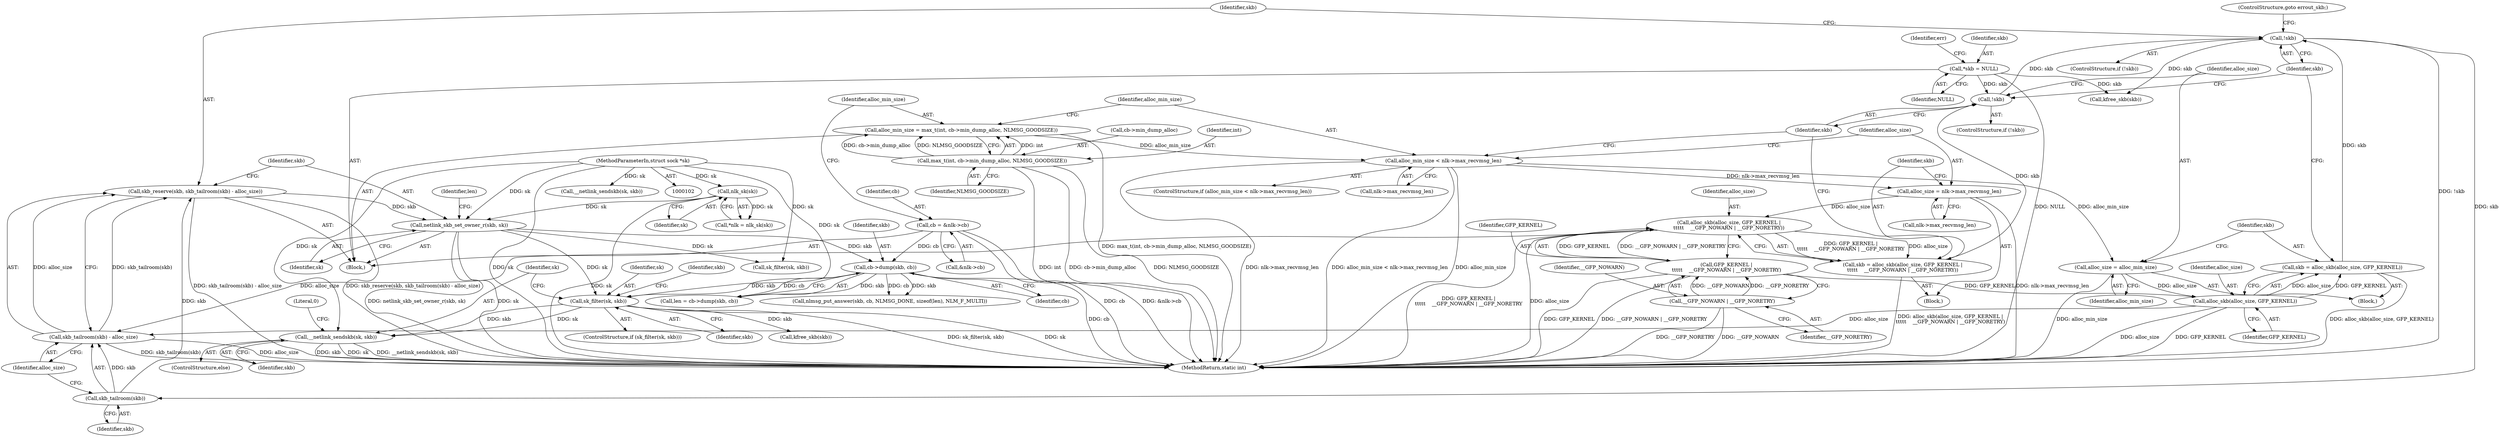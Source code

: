 digraph "0_linux_92964c79b357efd980812c4de5c1fd2ec8bb5520@API" {
"1000232" [label="(Call,__netlink_sendskb(sk, skb))"];
"1000226" [label="(Call,sk_filter(sk, skb))"];
"1000208" [label="(Call,netlink_skb_set_owner_r(skb, sk))"];
"1000202" [label="(Call,skb_reserve(skb, skb_tailroom(skb) - alloc_size))"];
"1000205" [label="(Call,skb_tailroom(skb))"];
"1000199" [label="(Call,!skb)"];
"1000187" [label="(Call,!skb)"];
"1000177" [label="(Call,skb = alloc_skb(alloc_size, GFP_KERNEL |\n\t\t\t\t\t    __GFP_NOWARN | __GFP_NORETRY))"];
"1000179" [label="(Call,alloc_skb(alloc_size, GFP_KERNEL |\n\t\t\t\t\t    __GFP_NOWARN | __GFP_NORETRY))"];
"1000172" [label="(Call,alloc_size = nlk->max_recvmsg_len)"];
"1000166" [label="(Call,alloc_min_size < nlk->max_recvmsg_len)"];
"1000157" [label="(Call,alloc_min_size = max_t(int, cb->min_dump_alloc, NLMSG_GOODSIZE))"];
"1000159" [label="(Call,max_t(int, cb->min_dump_alloc, NLMSG_GOODSIZE))"];
"1000181" [label="(Call,GFP_KERNEL |\n\t\t\t\t\t    __GFP_NOWARN | __GFP_NORETRY)"];
"1000183" [label="(Call,__GFP_NOWARN | __GFP_NORETRY)"];
"1000112" [label="(Call,*skb = NULL)"];
"1000193" [label="(Call,skb = alloc_skb(alloc_size, GFP_KERNEL))"];
"1000195" [label="(Call,alloc_skb(alloc_size, GFP_KERNEL))"];
"1000190" [label="(Call,alloc_size = alloc_min_size)"];
"1000204" [label="(Call,skb_tailroom(skb) - alloc_size)"];
"1000108" [label="(Call,nlk_sk(sk))"];
"1000103" [label="(MethodParameterIn,struct sock *sk)"];
"1000213" [label="(Call,cb->dump(skb, cb))"];
"1000151" [label="(Call,cb = &nlk->cb)"];
"1000108" [label="(Call,nlk_sk(sk))"];
"1000226" [label="(Call,sk_filter(sk, skb))"];
"1000206" [label="(Identifier,skb)"];
"1000189" [label="(Block,)"];
"1000184" [label="(Identifier,__GFP_NOWARN)"];
"1000239" [label="(Call,nlmsg_put_answer(skb, cb, NLMSG_DONE, sizeof(len), NLM_F_MULTI))"];
"1000109" [label="(Identifier,sk)"];
"1000204" [label="(Call,skb_tailroom(skb) - alloc_size)"];
"1000199" [label="(Call,!skb)"];
"1000182" [label="(Identifier,GFP_KERNEL)"];
"1000179" [label="(Call,alloc_skb(alloc_size, GFP_KERNEL |\n\t\t\t\t\t    __GFP_NOWARN | __GFP_NORETRY))"];
"1000106" [label="(Call,*nlk = nlk_sk(sk))"];
"1000267" [label="(Call,__netlink_sendskb(sk, skb))"];
"1000151" [label="(Call,cb = &nlk->cb)"];
"1000232" [label="(Call,__netlink_sendskb(sk, skb))"];
"1000157" [label="(Call,alloc_min_size = max_t(int, cb->min_dump_alloc, NLMSG_GOODSIZE))"];
"1000114" [label="(Identifier,NULL)"];
"1000197" [label="(Identifier,GFP_KERNEL)"];
"1000167" [label="(Identifier,alloc_min_size)"];
"1000120" [label="(Identifier,err)"];
"1000180" [label="(Identifier,alloc_size)"];
"1000194" [label="(Identifier,skb)"];
"1000166" [label="(Call,alloc_min_size < nlk->max_recvmsg_len)"];
"1000225" [label="(ControlStructure,if (sk_filter(sk, skb)))"];
"1000196" [label="(Identifier,alloc_size)"];
"1000212" [label="(Identifier,len)"];
"1000205" [label="(Call,skb_tailroom(skb))"];
"1000174" [label="(Call,nlk->max_recvmsg_len)"];
"1000236" [label="(Literal,0)"];
"1000213" [label="(Call,cb->dump(skb, cb))"];
"1000207" [label="(Identifier,alloc_size)"];
"1000178" [label="(Identifier,skb)"];
"1000113" [label="(Identifier,skb)"];
"1000193" [label="(Call,skb = alloc_skb(alloc_size, GFP_KERNEL))"];
"1000230" [label="(Identifier,skb)"];
"1000191" [label="(Identifier,alloc_size)"];
"1000173" [label="(Identifier,alloc_size)"];
"1000190" [label="(Call,alloc_size = alloc_min_size)"];
"1000186" [label="(ControlStructure,if (!skb))"];
"1000208" [label="(Call,netlink_skb_set_owner_r(skb, sk))"];
"1000168" [label="(Call,nlk->max_recvmsg_len)"];
"1000187" [label="(Call,!skb)"];
"1000152" [label="(Identifier,cb)"];
"1000211" [label="(Call,len = cb->dump(skb, cb))"];
"1000306" [label="(Call,kfree_skb(skb))"];
"1000227" [label="(Identifier,sk)"];
"1000200" [label="(Identifier,skb)"];
"1000112" [label="(Call,*skb = NULL)"];
"1000159" [label="(Call,max_t(int, cb->min_dump_alloc, NLMSG_GOODSIZE))"];
"1000165" [label="(ControlStructure,if (alloc_min_size < nlk->max_recvmsg_len))"];
"1000231" [label="(ControlStructure,else)"];
"1000198" [label="(ControlStructure,if (!skb))"];
"1000172" [label="(Call,alloc_size = nlk->max_recvmsg_len)"];
"1000310" [label="(MethodReturn,static int)"];
"1000158" [label="(Identifier,alloc_min_size)"];
"1000210" [label="(Identifier,sk)"];
"1000161" [label="(Call,cb->min_dump_alloc)"];
"1000228" [label="(Identifier,skb)"];
"1000183" [label="(Call,__GFP_NOWARN | __GFP_NORETRY)"];
"1000195" [label="(Call,alloc_skb(alloc_size, GFP_KERNEL))"];
"1000192" [label="(Identifier,alloc_min_size)"];
"1000185" [label="(Identifier,__GFP_NORETRY)"];
"1000214" [label="(Identifier,skb)"];
"1000261" [label="(Call,sk_filter(sk, skb))"];
"1000201" [label="(ControlStructure,goto errout_skb;)"];
"1000203" [label="(Identifier,skb)"];
"1000177" [label="(Call,skb = alloc_skb(alloc_size, GFP_KERNEL |\n\t\t\t\t\t    __GFP_NOWARN | __GFP_NORETRY))"];
"1000234" [label="(Identifier,skb)"];
"1000233" [label="(Identifier,sk)"];
"1000209" [label="(Identifier,skb)"];
"1000181" [label="(Call,GFP_KERNEL |\n\t\t\t\t\t    __GFP_NOWARN | __GFP_NORETRY)"];
"1000202" [label="(Call,skb_reserve(skb, skb_tailroom(skb) - alloc_size))"];
"1000171" [label="(Block,)"];
"1000103" [label="(MethodParameterIn,struct sock *sk)"];
"1000164" [label="(Identifier,NLMSG_GOODSIZE)"];
"1000160" [label="(Identifier,int)"];
"1000104" [label="(Block,)"];
"1000215" [label="(Identifier,cb)"];
"1000229" [label="(Call,kfree_skb(skb))"];
"1000153" [label="(Call,&nlk->cb)"];
"1000188" [label="(Identifier,skb)"];
"1000232" -> "1000231"  [label="AST: "];
"1000232" -> "1000234"  [label="CFG: "];
"1000233" -> "1000232"  [label="AST: "];
"1000234" -> "1000232"  [label="AST: "];
"1000236" -> "1000232"  [label="CFG: "];
"1000232" -> "1000310"  [label="DDG: sk"];
"1000232" -> "1000310"  [label="DDG: __netlink_sendskb(sk, skb)"];
"1000232" -> "1000310"  [label="DDG: skb"];
"1000226" -> "1000232"  [label="DDG: sk"];
"1000226" -> "1000232"  [label="DDG: skb"];
"1000103" -> "1000232"  [label="DDG: sk"];
"1000226" -> "1000225"  [label="AST: "];
"1000226" -> "1000228"  [label="CFG: "];
"1000227" -> "1000226"  [label="AST: "];
"1000228" -> "1000226"  [label="AST: "];
"1000230" -> "1000226"  [label="CFG: "];
"1000233" -> "1000226"  [label="CFG: "];
"1000226" -> "1000310"  [label="DDG: sk_filter(sk, skb)"];
"1000226" -> "1000310"  [label="DDG: sk"];
"1000208" -> "1000226"  [label="DDG: sk"];
"1000103" -> "1000226"  [label="DDG: sk"];
"1000213" -> "1000226"  [label="DDG: skb"];
"1000226" -> "1000229"  [label="DDG: skb"];
"1000208" -> "1000104"  [label="AST: "];
"1000208" -> "1000210"  [label="CFG: "];
"1000209" -> "1000208"  [label="AST: "];
"1000210" -> "1000208"  [label="AST: "];
"1000212" -> "1000208"  [label="CFG: "];
"1000208" -> "1000310"  [label="DDG: sk"];
"1000208" -> "1000310"  [label="DDG: netlink_skb_set_owner_r(skb, sk)"];
"1000202" -> "1000208"  [label="DDG: skb"];
"1000108" -> "1000208"  [label="DDG: sk"];
"1000103" -> "1000208"  [label="DDG: sk"];
"1000208" -> "1000213"  [label="DDG: skb"];
"1000208" -> "1000261"  [label="DDG: sk"];
"1000202" -> "1000104"  [label="AST: "];
"1000202" -> "1000204"  [label="CFG: "];
"1000203" -> "1000202"  [label="AST: "];
"1000204" -> "1000202"  [label="AST: "];
"1000209" -> "1000202"  [label="CFG: "];
"1000202" -> "1000310"  [label="DDG: skb_tailroom(skb) - alloc_size"];
"1000202" -> "1000310"  [label="DDG: skb_reserve(skb, skb_tailroom(skb) - alloc_size)"];
"1000205" -> "1000202"  [label="DDG: skb"];
"1000204" -> "1000202"  [label="DDG: skb_tailroom(skb)"];
"1000204" -> "1000202"  [label="DDG: alloc_size"];
"1000205" -> "1000204"  [label="AST: "];
"1000205" -> "1000206"  [label="CFG: "];
"1000206" -> "1000205"  [label="AST: "];
"1000207" -> "1000205"  [label="CFG: "];
"1000205" -> "1000204"  [label="DDG: skb"];
"1000199" -> "1000205"  [label="DDG: skb"];
"1000199" -> "1000198"  [label="AST: "];
"1000199" -> "1000200"  [label="CFG: "];
"1000200" -> "1000199"  [label="AST: "];
"1000201" -> "1000199"  [label="CFG: "];
"1000203" -> "1000199"  [label="CFG: "];
"1000199" -> "1000310"  [label="DDG: !skb"];
"1000187" -> "1000199"  [label="DDG: skb"];
"1000193" -> "1000199"  [label="DDG: skb"];
"1000199" -> "1000306"  [label="DDG: skb"];
"1000187" -> "1000186"  [label="AST: "];
"1000187" -> "1000188"  [label="CFG: "];
"1000188" -> "1000187"  [label="AST: "];
"1000191" -> "1000187"  [label="CFG: "];
"1000200" -> "1000187"  [label="CFG: "];
"1000177" -> "1000187"  [label="DDG: skb"];
"1000112" -> "1000187"  [label="DDG: skb"];
"1000177" -> "1000171"  [label="AST: "];
"1000177" -> "1000179"  [label="CFG: "];
"1000178" -> "1000177"  [label="AST: "];
"1000179" -> "1000177"  [label="AST: "];
"1000188" -> "1000177"  [label="CFG: "];
"1000177" -> "1000310"  [label="DDG: alloc_skb(alloc_size, GFP_KERNEL |\n\t\t\t\t\t    __GFP_NOWARN | __GFP_NORETRY)"];
"1000179" -> "1000177"  [label="DDG: alloc_size"];
"1000179" -> "1000177"  [label="DDG: GFP_KERNEL |\n\t\t\t\t\t    __GFP_NOWARN | __GFP_NORETRY"];
"1000179" -> "1000181"  [label="CFG: "];
"1000180" -> "1000179"  [label="AST: "];
"1000181" -> "1000179"  [label="AST: "];
"1000179" -> "1000310"  [label="DDG: GFP_KERNEL |\n\t\t\t\t\t    __GFP_NOWARN | __GFP_NORETRY"];
"1000179" -> "1000310"  [label="DDG: alloc_size"];
"1000172" -> "1000179"  [label="DDG: alloc_size"];
"1000181" -> "1000179"  [label="DDG: GFP_KERNEL"];
"1000181" -> "1000179"  [label="DDG: __GFP_NOWARN | __GFP_NORETRY"];
"1000179" -> "1000204"  [label="DDG: alloc_size"];
"1000172" -> "1000171"  [label="AST: "];
"1000172" -> "1000174"  [label="CFG: "];
"1000173" -> "1000172"  [label="AST: "];
"1000174" -> "1000172"  [label="AST: "];
"1000178" -> "1000172"  [label="CFG: "];
"1000172" -> "1000310"  [label="DDG: nlk->max_recvmsg_len"];
"1000166" -> "1000172"  [label="DDG: nlk->max_recvmsg_len"];
"1000166" -> "1000165"  [label="AST: "];
"1000166" -> "1000168"  [label="CFG: "];
"1000167" -> "1000166"  [label="AST: "];
"1000168" -> "1000166"  [label="AST: "];
"1000173" -> "1000166"  [label="CFG: "];
"1000188" -> "1000166"  [label="CFG: "];
"1000166" -> "1000310"  [label="DDG: nlk->max_recvmsg_len"];
"1000166" -> "1000310"  [label="DDG: alloc_min_size < nlk->max_recvmsg_len"];
"1000166" -> "1000310"  [label="DDG: alloc_min_size"];
"1000157" -> "1000166"  [label="DDG: alloc_min_size"];
"1000166" -> "1000190"  [label="DDG: alloc_min_size"];
"1000157" -> "1000104"  [label="AST: "];
"1000157" -> "1000159"  [label="CFG: "];
"1000158" -> "1000157"  [label="AST: "];
"1000159" -> "1000157"  [label="AST: "];
"1000167" -> "1000157"  [label="CFG: "];
"1000157" -> "1000310"  [label="DDG: max_t(int, cb->min_dump_alloc, NLMSG_GOODSIZE)"];
"1000159" -> "1000157"  [label="DDG: int"];
"1000159" -> "1000157"  [label="DDG: cb->min_dump_alloc"];
"1000159" -> "1000157"  [label="DDG: NLMSG_GOODSIZE"];
"1000159" -> "1000164"  [label="CFG: "];
"1000160" -> "1000159"  [label="AST: "];
"1000161" -> "1000159"  [label="AST: "];
"1000164" -> "1000159"  [label="AST: "];
"1000159" -> "1000310"  [label="DDG: NLMSG_GOODSIZE"];
"1000159" -> "1000310"  [label="DDG: int"];
"1000159" -> "1000310"  [label="DDG: cb->min_dump_alloc"];
"1000181" -> "1000183"  [label="CFG: "];
"1000182" -> "1000181"  [label="AST: "];
"1000183" -> "1000181"  [label="AST: "];
"1000181" -> "1000310"  [label="DDG: GFP_KERNEL"];
"1000181" -> "1000310"  [label="DDG: __GFP_NOWARN | __GFP_NORETRY"];
"1000183" -> "1000181"  [label="DDG: __GFP_NOWARN"];
"1000183" -> "1000181"  [label="DDG: __GFP_NORETRY"];
"1000181" -> "1000195"  [label="DDG: GFP_KERNEL"];
"1000183" -> "1000185"  [label="CFG: "];
"1000184" -> "1000183"  [label="AST: "];
"1000185" -> "1000183"  [label="AST: "];
"1000183" -> "1000310"  [label="DDG: __GFP_NORETRY"];
"1000183" -> "1000310"  [label="DDG: __GFP_NOWARN"];
"1000112" -> "1000104"  [label="AST: "];
"1000112" -> "1000114"  [label="CFG: "];
"1000113" -> "1000112"  [label="AST: "];
"1000114" -> "1000112"  [label="AST: "];
"1000120" -> "1000112"  [label="CFG: "];
"1000112" -> "1000310"  [label="DDG: NULL"];
"1000112" -> "1000306"  [label="DDG: skb"];
"1000193" -> "1000189"  [label="AST: "];
"1000193" -> "1000195"  [label="CFG: "];
"1000194" -> "1000193"  [label="AST: "];
"1000195" -> "1000193"  [label="AST: "];
"1000200" -> "1000193"  [label="CFG: "];
"1000193" -> "1000310"  [label="DDG: alloc_skb(alloc_size, GFP_KERNEL)"];
"1000195" -> "1000193"  [label="DDG: alloc_size"];
"1000195" -> "1000193"  [label="DDG: GFP_KERNEL"];
"1000195" -> "1000197"  [label="CFG: "];
"1000196" -> "1000195"  [label="AST: "];
"1000197" -> "1000195"  [label="AST: "];
"1000195" -> "1000310"  [label="DDG: GFP_KERNEL"];
"1000195" -> "1000310"  [label="DDG: alloc_size"];
"1000190" -> "1000195"  [label="DDG: alloc_size"];
"1000195" -> "1000204"  [label="DDG: alloc_size"];
"1000190" -> "1000189"  [label="AST: "];
"1000190" -> "1000192"  [label="CFG: "];
"1000191" -> "1000190"  [label="AST: "];
"1000192" -> "1000190"  [label="AST: "];
"1000194" -> "1000190"  [label="CFG: "];
"1000190" -> "1000310"  [label="DDG: alloc_min_size"];
"1000204" -> "1000207"  [label="CFG: "];
"1000207" -> "1000204"  [label="AST: "];
"1000204" -> "1000310"  [label="DDG: alloc_size"];
"1000204" -> "1000310"  [label="DDG: skb_tailroom(skb)"];
"1000108" -> "1000106"  [label="AST: "];
"1000108" -> "1000109"  [label="CFG: "];
"1000109" -> "1000108"  [label="AST: "];
"1000106" -> "1000108"  [label="CFG: "];
"1000108" -> "1000310"  [label="DDG: sk"];
"1000108" -> "1000106"  [label="DDG: sk"];
"1000103" -> "1000108"  [label="DDG: sk"];
"1000103" -> "1000102"  [label="AST: "];
"1000103" -> "1000310"  [label="DDG: sk"];
"1000103" -> "1000261"  [label="DDG: sk"];
"1000103" -> "1000267"  [label="DDG: sk"];
"1000213" -> "1000211"  [label="AST: "];
"1000213" -> "1000215"  [label="CFG: "];
"1000214" -> "1000213"  [label="AST: "];
"1000215" -> "1000213"  [label="AST: "];
"1000211" -> "1000213"  [label="CFG: "];
"1000213" -> "1000310"  [label="DDG: cb"];
"1000213" -> "1000211"  [label="DDG: skb"];
"1000213" -> "1000211"  [label="DDG: cb"];
"1000151" -> "1000213"  [label="DDG: cb"];
"1000213" -> "1000239"  [label="DDG: skb"];
"1000213" -> "1000239"  [label="DDG: cb"];
"1000151" -> "1000104"  [label="AST: "];
"1000151" -> "1000153"  [label="CFG: "];
"1000152" -> "1000151"  [label="AST: "];
"1000153" -> "1000151"  [label="AST: "];
"1000158" -> "1000151"  [label="CFG: "];
"1000151" -> "1000310"  [label="DDG: cb"];
"1000151" -> "1000310"  [label="DDG: &nlk->cb"];
}
